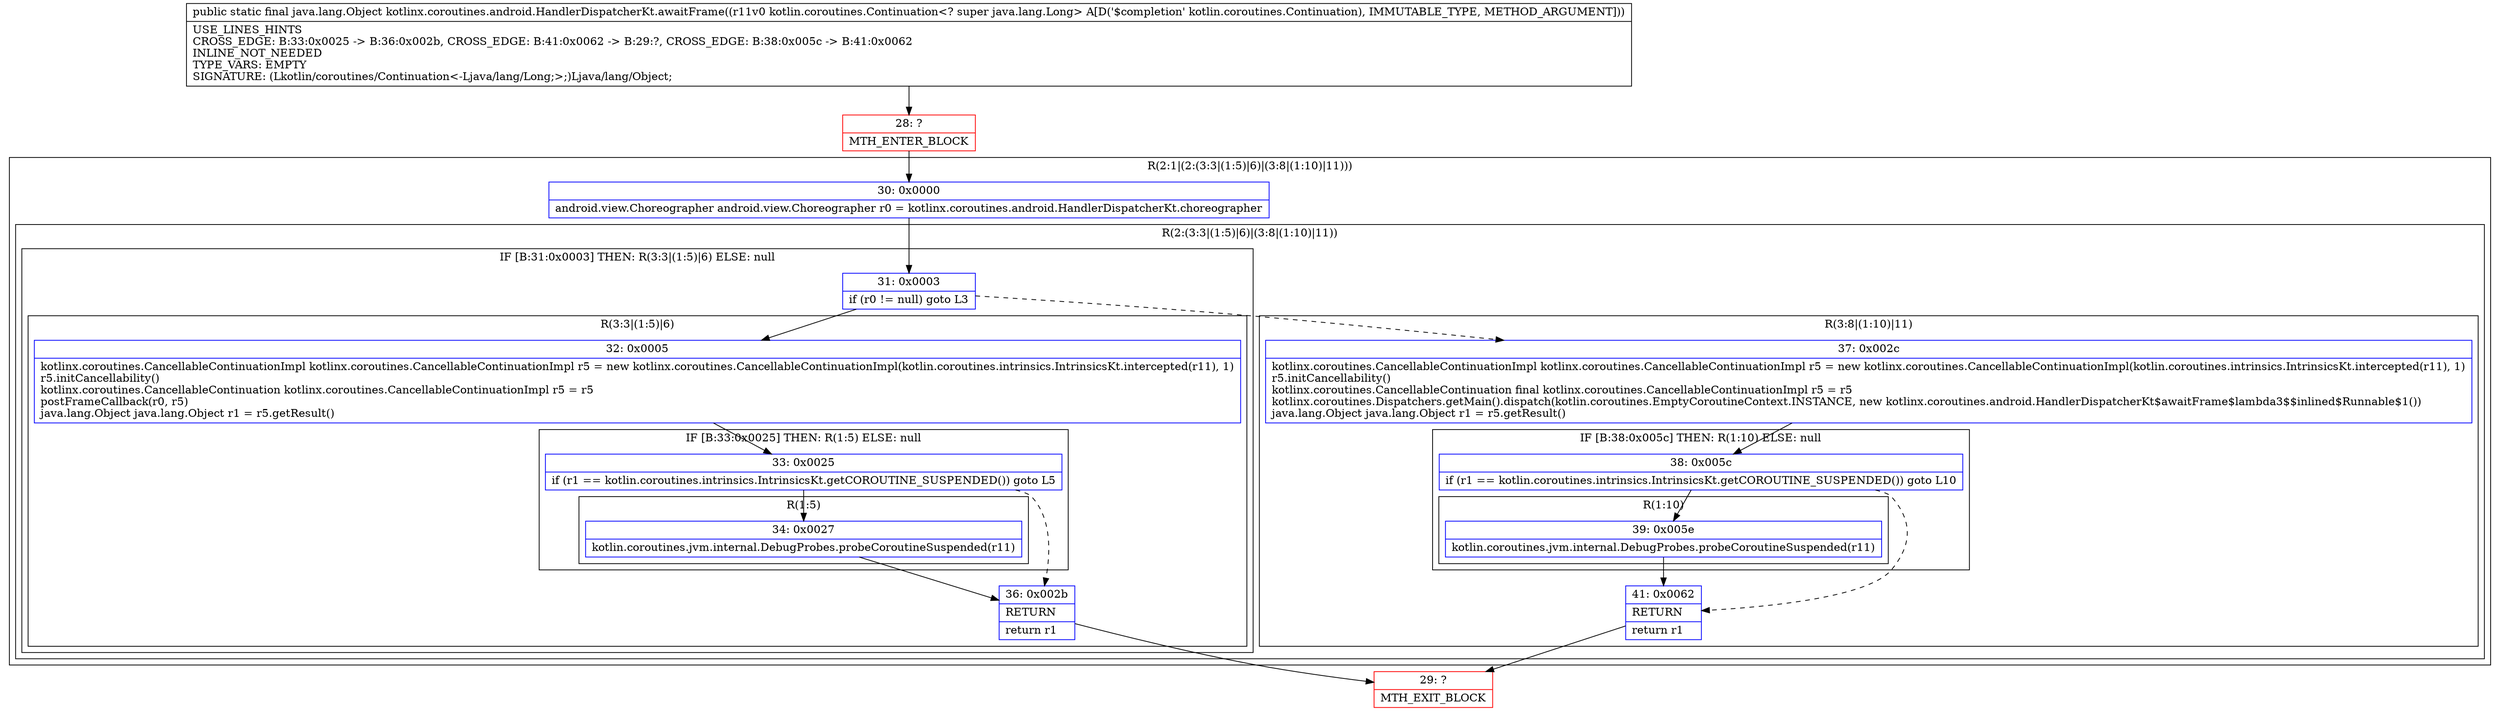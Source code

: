 digraph "CFG forkotlinx.coroutines.android.HandlerDispatcherKt.awaitFrame(Lkotlin\/coroutines\/Continuation;)Ljava\/lang\/Object;" {
subgraph cluster_Region_682129249 {
label = "R(2:1|(2:(3:3|(1:5)|6)|(3:8|(1:10)|11)))";
node [shape=record,color=blue];
Node_30 [shape=record,label="{30\:\ 0x0000|android.view.Choreographer android.view.Choreographer r0 = kotlinx.coroutines.android.HandlerDispatcherKt.choreographer\l}"];
subgraph cluster_Region_269723353 {
label = "R(2:(3:3|(1:5)|6)|(3:8|(1:10)|11))";
node [shape=record,color=blue];
subgraph cluster_IfRegion_35933377 {
label = "IF [B:31:0x0003] THEN: R(3:3|(1:5)|6) ELSE: null";
node [shape=record,color=blue];
Node_31 [shape=record,label="{31\:\ 0x0003|if (r0 != null) goto L3\l}"];
subgraph cluster_Region_998024498 {
label = "R(3:3|(1:5)|6)";
node [shape=record,color=blue];
Node_32 [shape=record,label="{32\:\ 0x0005|kotlinx.coroutines.CancellableContinuationImpl kotlinx.coroutines.CancellableContinuationImpl r5 = new kotlinx.coroutines.CancellableContinuationImpl(kotlin.coroutines.intrinsics.IntrinsicsKt.intercepted(r11), 1)\lr5.initCancellability()\lkotlinx.coroutines.CancellableContinuation kotlinx.coroutines.CancellableContinuationImpl r5 = r5\lpostFrameCallback(r0, r5)\ljava.lang.Object java.lang.Object r1 = r5.getResult()\l}"];
subgraph cluster_IfRegion_884097864 {
label = "IF [B:33:0x0025] THEN: R(1:5) ELSE: null";
node [shape=record,color=blue];
Node_33 [shape=record,label="{33\:\ 0x0025|if (r1 == kotlin.coroutines.intrinsics.IntrinsicsKt.getCOROUTINE_SUSPENDED()) goto L5\l}"];
subgraph cluster_Region_1087321128 {
label = "R(1:5)";
node [shape=record,color=blue];
Node_34 [shape=record,label="{34\:\ 0x0027|kotlin.coroutines.jvm.internal.DebugProbes.probeCoroutineSuspended(r11)\l}"];
}
}
Node_36 [shape=record,label="{36\:\ 0x002b|RETURN\l|return r1\l}"];
}
}
subgraph cluster_Region_2133341356 {
label = "R(3:8|(1:10)|11)";
node [shape=record,color=blue];
Node_37 [shape=record,label="{37\:\ 0x002c|kotlinx.coroutines.CancellableContinuationImpl kotlinx.coroutines.CancellableContinuationImpl r5 = new kotlinx.coroutines.CancellableContinuationImpl(kotlin.coroutines.intrinsics.IntrinsicsKt.intercepted(r11), 1)\lr5.initCancellability()\lkotlinx.coroutines.CancellableContinuation final kotlinx.coroutines.CancellableContinuationImpl r5 = r5\lkotlinx.coroutines.Dispatchers.getMain().dispatch(kotlin.coroutines.EmptyCoroutineContext.INSTANCE, new kotlinx.coroutines.android.HandlerDispatcherKt$awaitFrame$lambda3$$inlined$Runnable$1())\ljava.lang.Object java.lang.Object r1 = r5.getResult()\l}"];
subgraph cluster_IfRegion_349194071 {
label = "IF [B:38:0x005c] THEN: R(1:10) ELSE: null";
node [shape=record,color=blue];
Node_38 [shape=record,label="{38\:\ 0x005c|if (r1 == kotlin.coroutines.intrinsics.IntrinsicsKt.getCOROUTINE_SUSPENDED()) goto L10\l}"];
subgraph cluster_Region_295902879 {
label = "R(1:10)";
node [shape=record,color=blue];
Node_39 [shape=record,label="{39\:\ 0x005e|kotlin.coroutines.jvm.internal.DebugProbes.probeCoroutineSuspended(r11)\l}"];
}
}
Node_41 [shape=record,label="{41\:\ 0x0062|RETURN\l|return r1\l}"];
}
}
}
Node_28 [shape=record,color=red,label="{28\:\ ?|MTH_ENTER_BLOCK\l}"];
Node_29 [shape=record,color=red,label="{29\:\ ?|MTH_EXIT_BLOCK\l}"];
MethodNode[shape=record,label="{public static final java.lang.Object kotlinx.coroutines.android.HandlerDispatcherKt.awaitFrame((r11v0 kotlin.coroutines.Continuation\<? super java.lang.Long\> A[D('$completion' kotlin.coroutines.Continuation), IMMUTABLE_TYPE, METHOD_ARGUMENT]))  | USE_LINES_HINTS\lCROSS_EDGE: B:33:0x0025 \-\> B:36:0x002b, CROSS_EDGE: B:41:0x0062 \-\> B:29:?, CROSS_EDGE: B:38:0x005c \-\> B:41:0x0062\lINLINE_NOT_NEEDED\lTYPE_VARS: EMPTY\lSIGNATURE: (Lkotlin\/coroutines\/Continuation\<\-Ljava\/lang\/Long;\>;)Ljava\/lang\/Object;\l}"];
MethodNode -> Node_28;Node_30 -> Node_31;
Node_31 -> Node_32;
Node_31 -> Node_37[style=dashed];
Node_32 -> Node_33;
Node_33 -> Node_34;
Node_33 -> Node_36[style=dashed];
Node_34 -> Node_36;
Node_36 -> Node_29;
Node_37 -> Node_38;
Node_38 -> Node_39;
Node_38 -> Node_41[style=dashed];
Node_39 -> Node_41;
Node_41 -> Node_29;
Node_28 -> Node_30;
}

